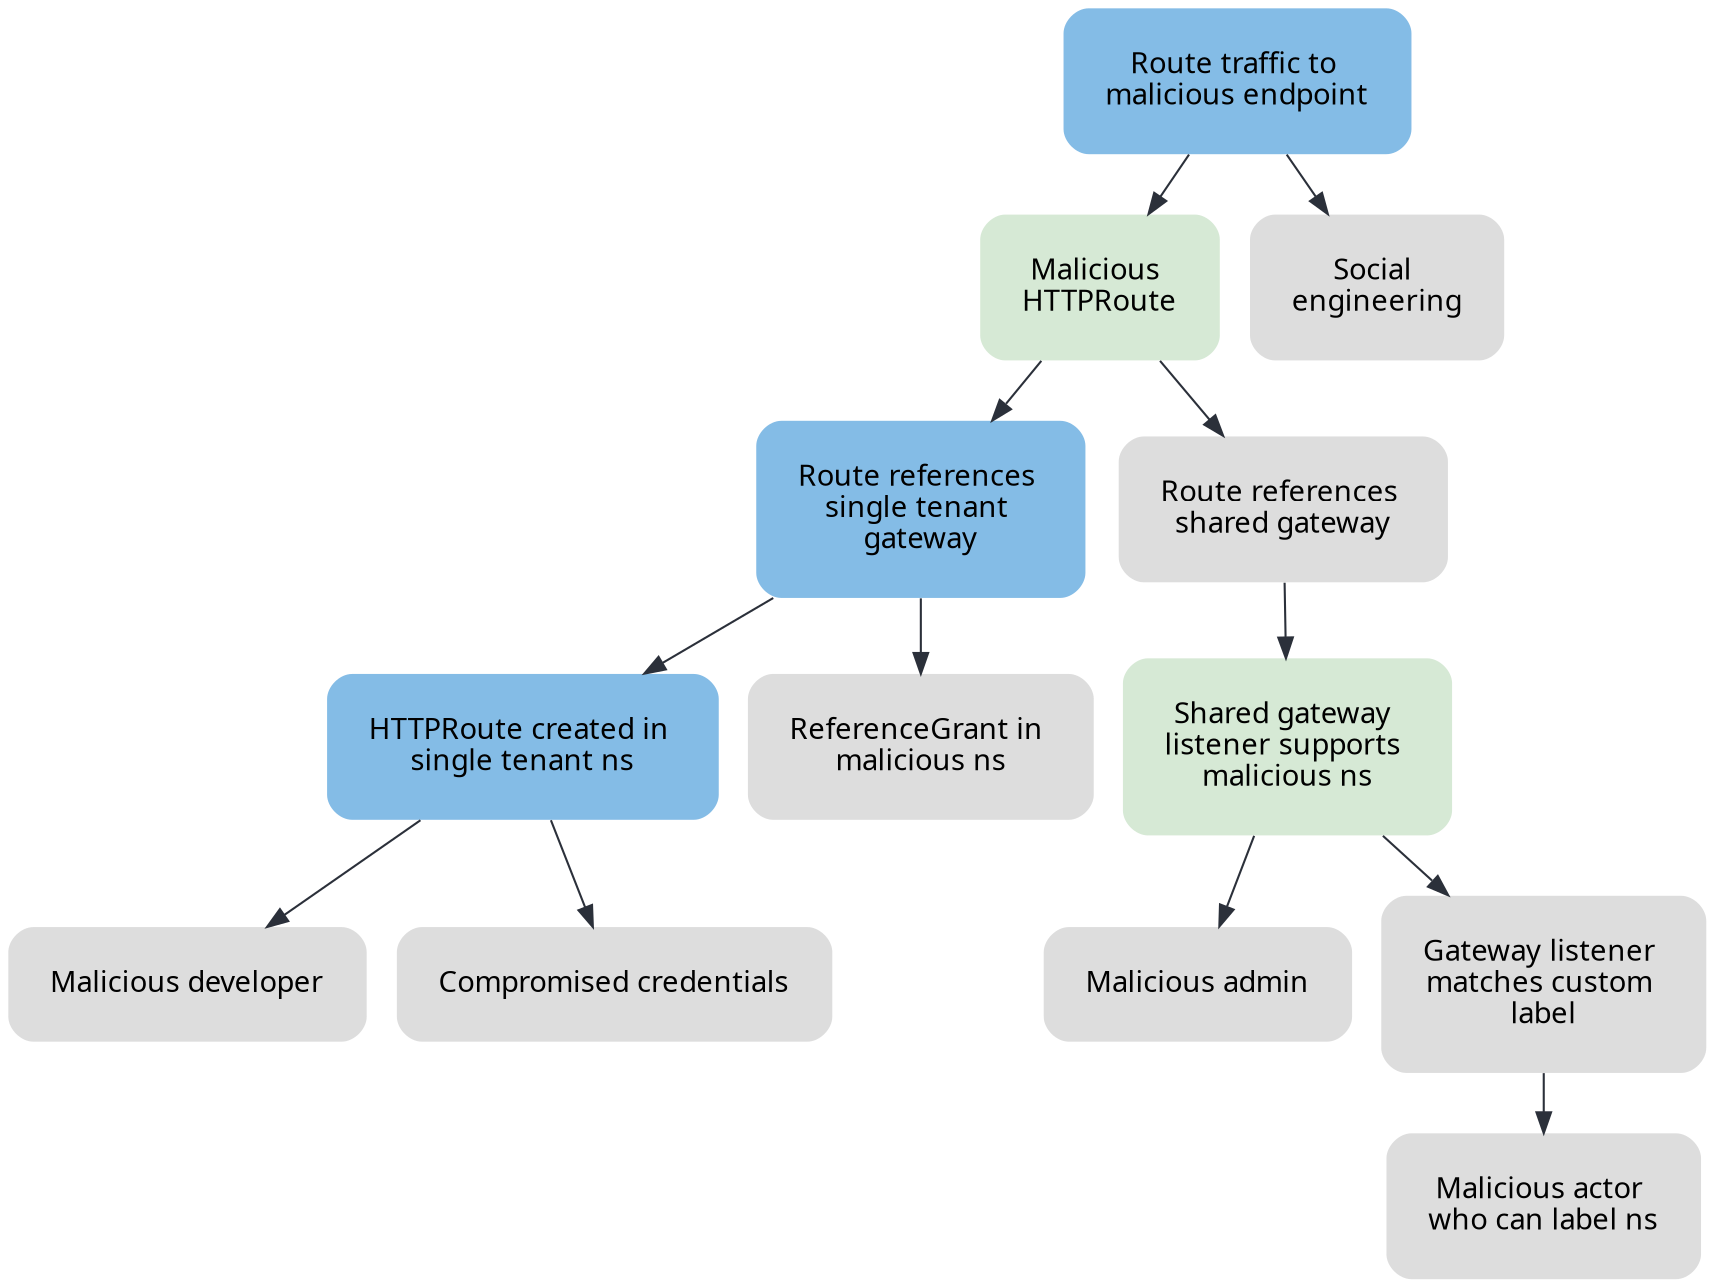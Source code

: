 digraph {
	// Base Styling
	rankdir="TB";
	splines=true;
	overlap=false;
	nodesep="0.2";
	ranksep="0.4";
    bgcolor="transparent";
	// label="Some Title";
	labelloc="t";
	fontname="Montserrat";
	node [ fontname="Montserrat" margin=0.28 shape="plaintext" style="filled, rounded" ];
	edge [ fontname="Montserrat" color="#2B303A" ];

	// List of Nodes

	// base nodes
	// reality [ label="Reality" fillcolor="#2B303A" fontcolor="#ffffff" ]
	// attack_win [ label="Access video\nrecordings in\nS3 bucket\n(attackers win)" fillcolor="#DB2955" fontcolor="#ffffff" ]

	// green nodes == OR nodes
	node [ color="#D6E9D5" ]
	malicious_route [ label="Malicious \nHTTPRoute" ]
	misconfigured_shared_gw [ label="Shared gateway \nlistener supports \nmalicious ns" ]
	
	

	// blue nodes == AND nodes
	node [ color="#84BCE6" ]
	route_traffic [ label="Route traffic to \nmalicious endpoint" ]
	single_gw_route [ label="Route references \nsingle tenant \ngateway" ]
	single_tenant_route [ label="HTTPRoute created in \nsingle tenant ns" ]


	// white nodes == single nodes
	node [ color="#DDDDDD" ]
	social_engineering [ label="Social \nengineering" ]
	shared_gw_route [ label="Route references \nshared gateway" ]
	malicious_admin [ label="Malicious admin" ]
	custom_label [ label="Gateway listener \nmatches custom \nlabel" ]
	label_ns [ label="Malicious actor \nwho can label ns" ]
	ref_grant [ label="ReferenceGrant in \nmalicious ns" ]
	malicious_dev [ label="Malicious developer" ]
	compromised_creds [ label="Compromised credentials" ]
	

	// List of Edges
	route_traffic -> malicious_route
	route_traffic -> social_engineering
	malicious_route -> shared_gw_route
	malicious_route -> single_gw_route
	shared_gw_route -> misconfigured_shared_gw
	misconfigured_shared_gw -> malicious_admin
	misconfigured_shared_gw -> custom_label
	custom_label -> label_ns
	single_gw_route -> ref_grant
	single_gw_route -> single_tenant_route
	single_tenant_route -> malicious_dev
	single_tenant_route -> compromised_creds

	// Subgraphs / Clusters

	// these clusters enforce the correct hierarchies
  
	subgraph same_level_a {
		rank=same;
		malicious_route
		social_engineering
	}

	subgraph same_level_b {
		rank=same;
		shared_gw_route
		single_gw_route
	}

	subgraph same_level_c {
		rank=same;
		misconfigured_shared_gw
		ref_grant
		single_tenant_route
	}

	subgraph same_level_d {
		rank=same;
		malicious_admin
		custom_label
		malicious_dev
		compromised_creds
	}
}
